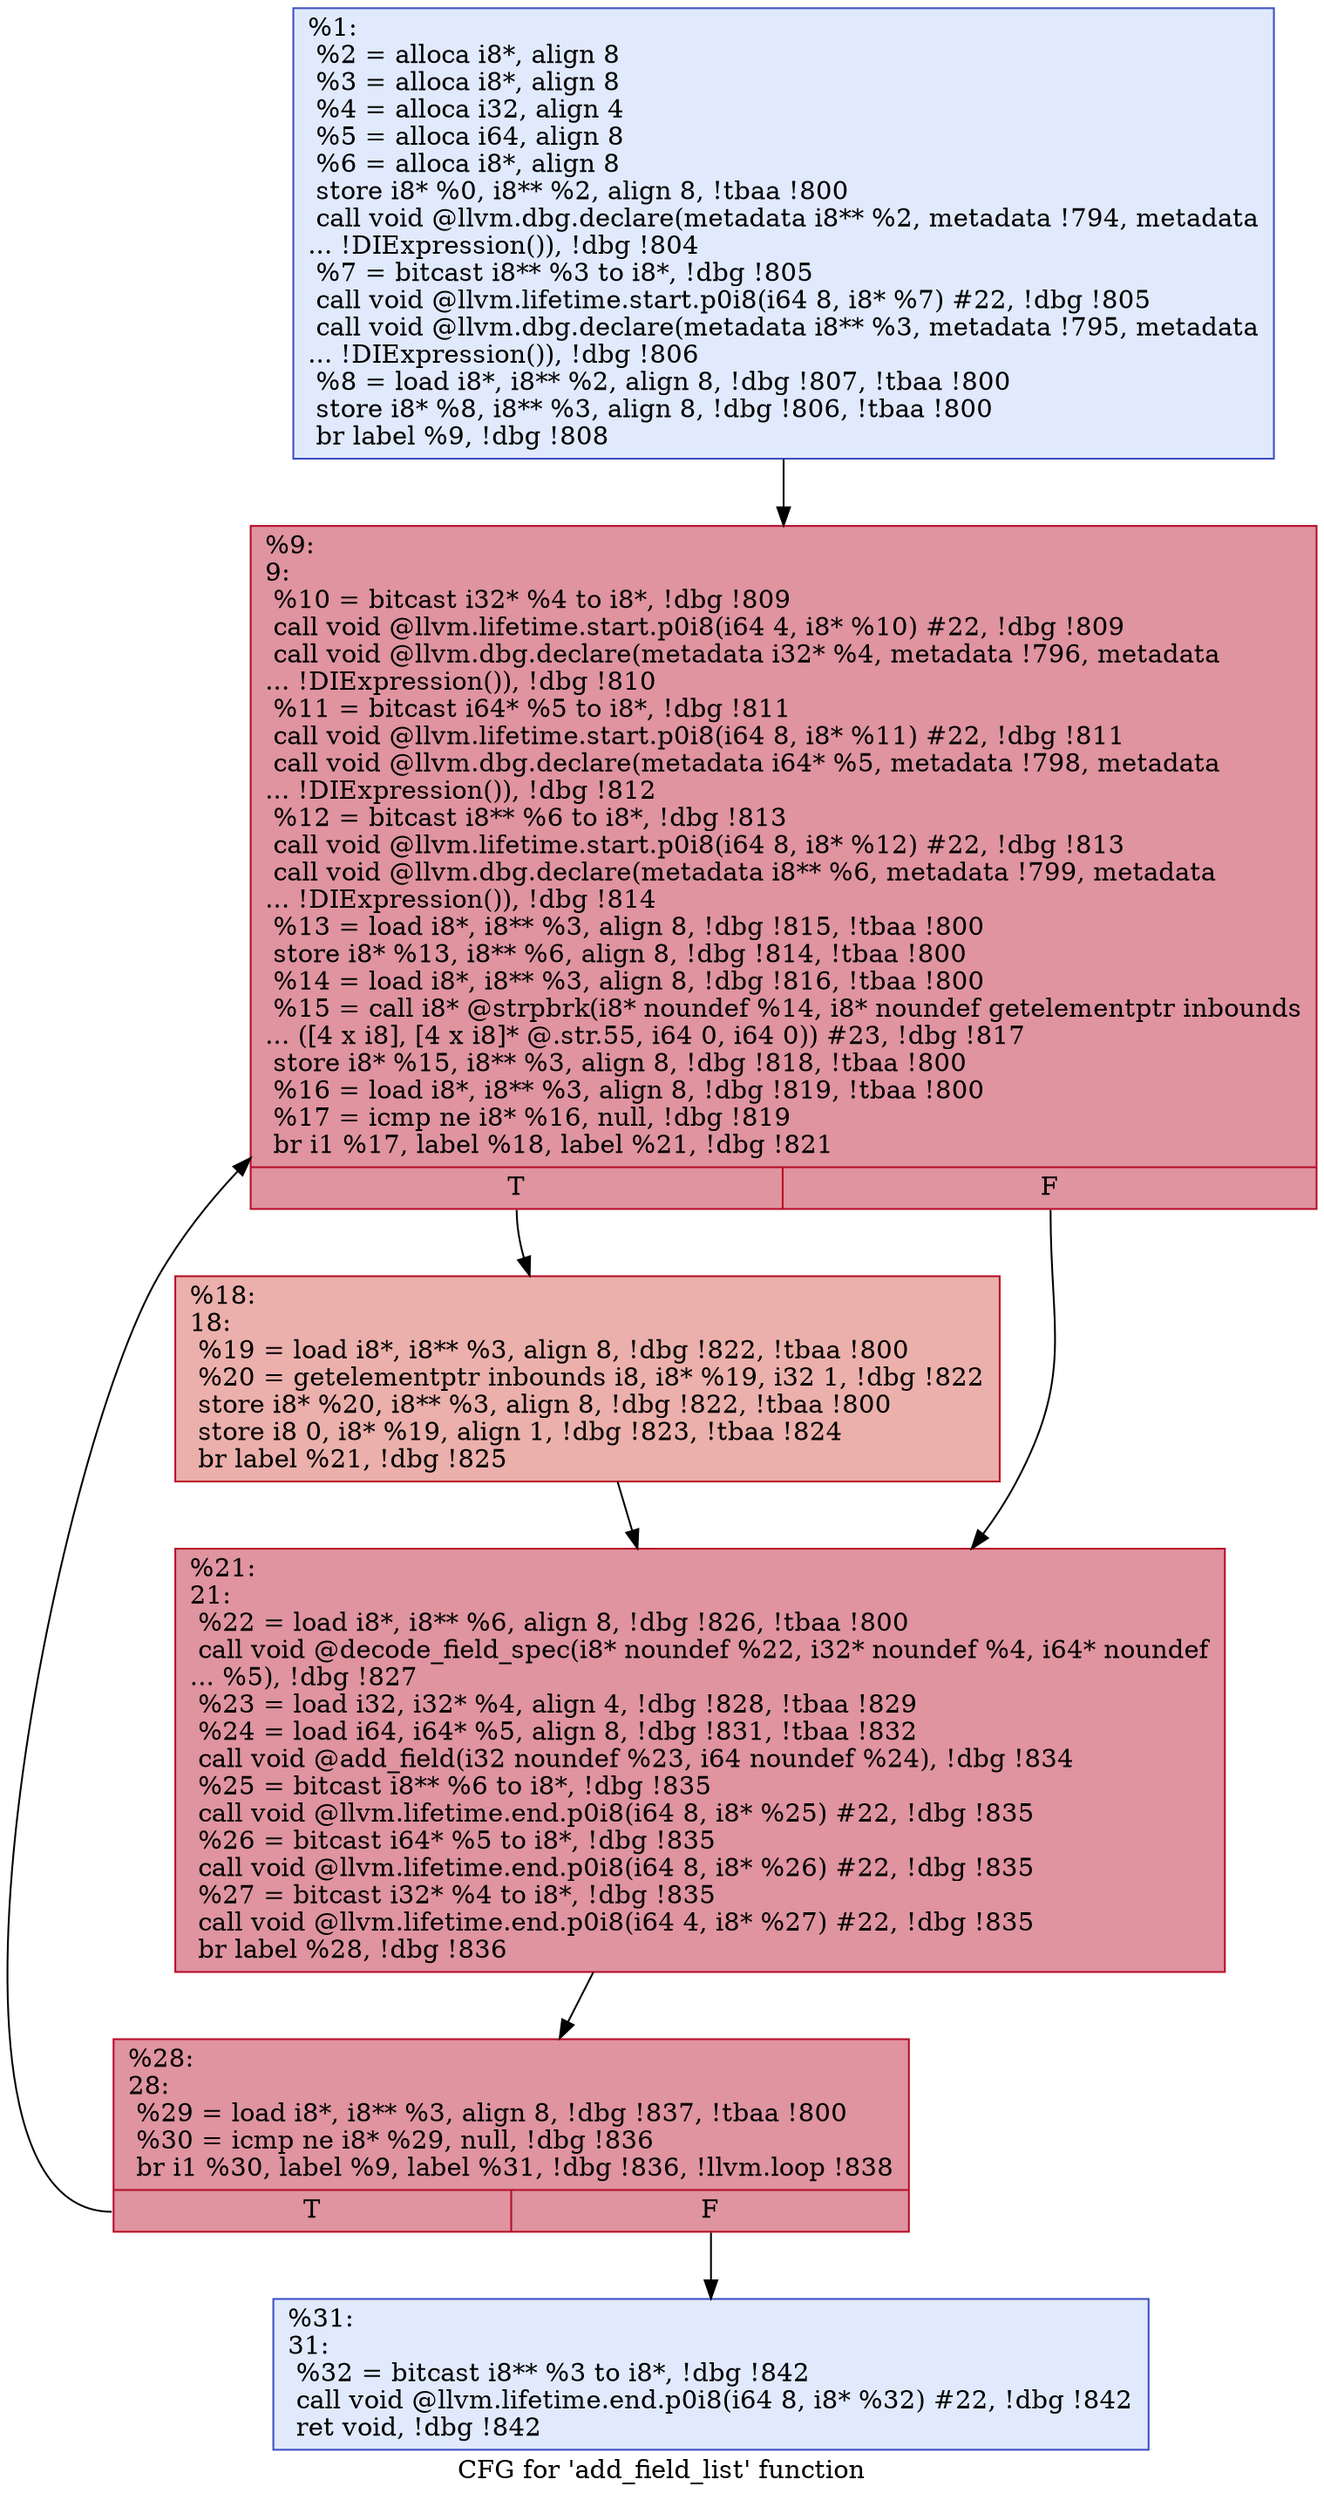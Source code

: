 digraph "CFG for 'add_field_list' function" {
	label="CFG for 'add_field_list' function";

	Node0x8b6190 [shape=record,color="#3d50c3ff", style=filled, fillcolor="#b9d0f970",label="{%1:\l  %2 = alloca i8*, align 8\l  %3 = alloca i8*, align 8\l  %4 = alloca i32, align 4\l  %5 = alloca i64, align 8\l  %6 = alloca i8*, align 8\l  store i8* %0, i8** %2, align 8, !tbaa !800\l  call void @llvm.dbg.declare(metadata i8** %2, metadata !794, metadata\l... !DIExpression()), !dbg !804\l  %7 = bitcast i8** %3 to i8*, !dbg !805\l  call void @llvm.lifetime.start.p0i8(i64 8, i8* %7) #22, !dbg !805\l  call void @llvm.dbg.declare(metadata i8** %3, metadata !795, metadata\l... !DIExpression()), !dbg !806\l  %8 = load i8*, i8** %2, align 8, !dbg !807, !tbaa !800\l  store i8* %8, i8** %3, align 8, !dbg !806, !tbaa !800\l  br label %9, !dbg !808\l}"];
	Node0x8b6190 -> Node0x8b6220;
	Node0x8b6220 [shape=record,color="#b70d28ff", style=filled, fillcolor="#b70d2870",label="{%9:\l9:                                                \l  %10 = bitcast i32* %4 to i8*, !dbg !809\l  call void @llvm.lifetime.start.p0i8(i64 4, i8* %10) #22, !dbg !809\l  call void @llvm.dbg.declare(metadata i32* %4, metadata !796, metadata\l... !DIExpression()), !dbg !810\l  %11 = bitcast i64* %5 to i8*, !dbg !811\l  call void @llvm.lifetime.start.p0i8(i64 8, i8* %11) #22, !dbg !811\l  call void @llvm.dbg.declare(metadata i64* %5, metadata !798, metadata\l... !DIExpression()), !dbg !812\l  %12 = bitcast i8** %6 to i8*, !dbg !813\l  call void @llvm.lifetime.start.p0i8(i64 8, i8* %12) #22, !dbg !813\l  call void @llvm.dbg.declare(metadata i8** %6, metadata !799, metadata\l... !DIExpression()), !dbg !814\l  %13 = load i8*, i8** %3, align 8, !dbg !815, !tbaa !800\l  store i8* %13, i8** %6, align 8, !dbg !814, !tbaa !800\l  %14 = load i8*, i8** %3, align 8, !dbg !816, !tbaa !800\l  %15 = call i8* @strpbrk(i8* noundef %14, i8* noundef getelementptr inbounds\l... ([4 x i8], [4 x i8]* @.str.55, i64 0, i64 0)) #23, !dbg !817\l  store i8* %15, i8** %3, align 8, !dbg !818, !tbaa !800\l  %16 = load i8*, i8** %3, align 8, !dbg !819, !tbaa !800\l  %17 = icmp ne i8* %16, null, !dbg !819\l  br i1 %17, label %18, label %21, !dbg !821\l|{<s0>T|<s1>F}}"];
	Node0x8b6220:s0 -> Node0x8b6270;
	Node0x8b6220:s1 -> Node0x8b62c0;
	Node0x8b6270 [shape=record,color="#b70d28ff", style=filled, fillcolor="#d24b4070",label="{%18:\l18:                                               \l  %19 = load i8*, i8** %3, align 8, !dbg !822, !tbaa !800\l  %20 = getelementptr inbounds i8, i8* %19, i32 1, !dbg !822\l  store i8* %20, i8** %3, align 8, !dbg !822, !tbaa !800\l  store i8 0, i8* %19, align 1, !dbg !823, !tbaa !824\l  br label %21, !dbg !825\l}"];
	Node0x8b6270 -> Node0x8b62c0;
	Node0x8b62c0 [shape=record,color="#b70d28ff", style=filled, fillcolor="#b70d2870",label="{%21:\l21:                                               \l  %22 = load i8*, i8** %6, align 8, !dbg !826, !tbaa !800\l  call void @decode_field_spec(i8* noundef %22, i32* noundef %4, i64* noundef\l... %5), !dbg !827\l  %23 = load i32, i32* %4, align 4, !dbg !828, !tbaa !829\l  %24 = load i64, i64* %5, align 8, !dbg !831, !tbaa !832\l  call void @add_field(i32 noundef %23, i64 noundef %24), !dbg !834\l  %25 = bitcast i8** %6 to i8*, !dbg !835\l  call void @llvm.lifetime.end.p0i8(i64 8, i8* %25) #22, !dbg !835\l  %26 = bitcast i64* %5 to i8*, !dbg !835\l  call void @llvm.lifetime.end.p0i8(i64 8, i8* %26) #22, !dbg !835\l  %27 = bitcast i32* %4 to i8*, !dbg !835\l  call void @llvm.lifetime.end.p0i8(i64 4, i8* %27) #22, !dbg !835\l  br label %28, !dbg !836\l}"];
	Node0x8b62c0 -> Node0x8b6310;
	Node0x8b6310 [shape=record,color="#b70d28ff", style=filled, fillcolor="#b70d2870",label="{%28:\l28:                                               \l  %29 = load i8*, i8** %3, align 8, !dbg !837, !tbaa !800\l  %30 = icmp ne i8* %29, null, !dbg !836\l  br i1 %30, label %9, label %31, !dbg !836, !llvm.loop !838\l|{<s0>T|<s1>F}}"];
	Node0x8b6310:s0 -> Node0x8b6220;
	Node0x8b6310:s1 -> Node0x8b6360;
	Node0x8b6360 [shape=record,color="#3d50c3ff", style=filled, fillcolor="#b9d0f970",label="{%31:\l31:                                               \l  %32 = bitcast i8** %3 to i8*, !dbg !842\l  call void @llvm.lifetime.end.p0i8(i64 8, i8* %32) #22, !dbg !842\l  ret void, !dbg !842\l}"];
}
